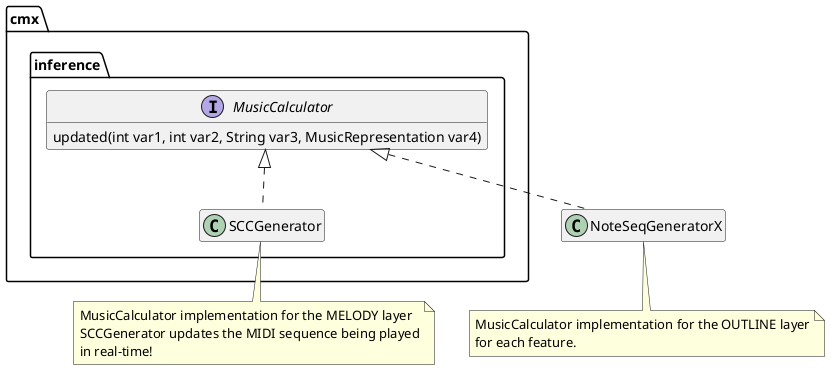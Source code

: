 @startuml
'https://plantuml.com/class-diagram
hide empty members

package "cmx" {
    package "inference" {
        interface MusicCalculator {
            updated(int var1, int var2, String var3, MusicRepresentation var4)
        }
        class SCCGenerator implements MusicCalculator
    }
}

note bottom of SCCGenerator
    MusicCalculator implementation for the MELODY layer
    SCCGenerator updates the MIDI sequence being played
    in real-time!
end note

class NoteSeqGeneratorX implements cmx.inference.MusicCalculator
note bottom of NoteSeqGeneratorX
    MusicCalculator implementation for the OUTLINE layer
    for each feature.
end note

@enduml
